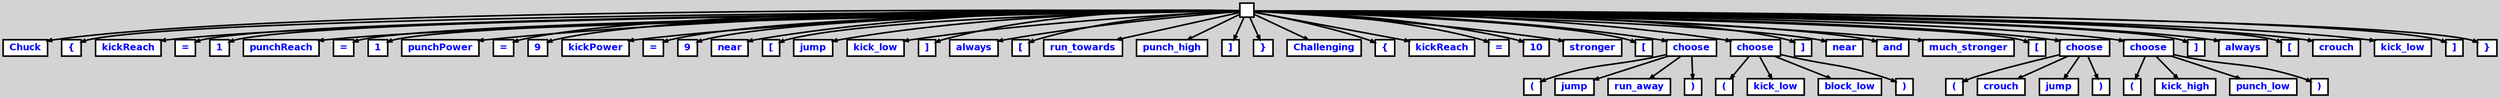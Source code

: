digraph {

	ordering=out;
	ranksep=.4;
	bgcolor="lightgrey"; node [shape=box, fixedsize=false, fontsize=12, fontname="Helvetica-bold", fontcolor="blue"
		width=.25, height=.25, color="black", fillcolor="white", style="filled, solid, bold"];
	edge [arrowsize=.5, color="black", style="bold"]

  n0 [label=""];
  n1 [label="Chuck"];
  n2 [label="{"];
  n3 [label="kickReach"];
  n4 [label="="];
  n5 [label="1"];
  n6 [label="punchReach"];
  n7 [label="="];
  n8 [label="1"];
  n9 [label="punchPower"];
  n10 [label="="];
  n11 [label="9"];
  n12 [label="kickPower"];
  n13 [label="="];
  n14 [label="9"];
  n15 [label="near"];
  n16 [label="["];
  n17 [label="jump"];
  n18 [label="kick_low"];
  n19 [label="]"];
  n20 [label="always"];
  n21 [label="["];
  n22 [label="run_towards"];
  n23 [label="punch_high"];
  n24 [label="]"];
  n25 [label="}"];
  n26 [label="Challenging"];
  n27 [label="{"];
  n28 [label="kickReach"];
  n29 [label="="];
  n30 [label="10"];
  n31 [label="stronger"];
  n32 [label="["];
  n33 [label="choose"];
  n33 [label="choose"];
  n34 [label="("];
  n35 [label="jump"];
  n36 [label="run_away"];
  n37 [label=")"];
  n38 [label="choose"];
  n38 [label="choose"];
  n39 [label="("];
  n40 [label="kick_low"];
  n41 [label="block_low"];
  n42 [label=")"];
  n43 [label="]"];
  n44 [label="near"];
  n45 [label="and"];
  n46 [label="much_stronger"];
  n47 [label="["];
  n48 [label="choose"];
  n48 [label="choose"];
  n49 [label="("];
  n50 [label="crouch"];
  n51 [label="jump"];
  n52 [label=")"];
  n53 [label="choose"];
  n53 [label="choose"];
  n54 [label="("];
  n55 [label="kick_high"];
  n56 [label="punch_low"];
  n57 [label=")"];
  n58 [label="]"];
  n59 [label="always"];
  n60 [label="["];
  n61 [label="crouch"];
  n62 [label="kick_low"];
  n63 [label="]"];
  n64 [label="}"];

  n0 -> n1 // "" -> "Chuck"
  n0 -> n2 // "" -> "{"
  n0 -> n3 // "" -> "kickReach"
  n0 -> n4 // "" -> "="
  n0 -> n5 // "" -> "1"
  n0 -> n6 // "" -> "punchReach"
  n0 -> n7 // "" -> "="
  n0 -> n8 // "" -> "1"
  n0 -> n9 // "" -> "punchPower"
  n0 -> n10 // "" -> "="
  n0 -> n11 // "" -> "9"
  n0 -> n12 // "" -> "kickPower"
  n0 -> n13 // "" -> "="
  n0 -> n14 // "" -> "9"
  n0 -> n15 // "" -> "near"
  n0 -> n16 // "" -> "["
  n0 -> n17 // "" -> "jump"
  n0 -> n18 // "" -> "kick_low"
  n0 -> n19 // "" -> "]"
  n0 -> n20 // "" -> "always"
  n0 -> n21 // "" -> "["
  n0 -> n22 // "" -> "run_towards"
  n0 -> n23 // "" -> "punch_high"
  n0 -> n24 // "" -> "]"
  n0 -> n25 // "" -> "}"
  n0 -> n26 // "" -> "Challenging"
  n0 -> n27 // "" -> "{"
  n0 -> n28 // "" -> "kickReach"
  n0 -> n29 // "" -> "="
  n0 -> n30 // "" -> "10"
  n0 -> n31 // "" -> "stronger"
  n0 -> n32 // "" -> "["
  n0 -> n33 // "" -> "choose"
  n33 -> n34 // "choose" -> "("
  n33 -> n35 // "choose" -> "jump"
  n33 -> n36 // "choose" -> "run_away"
  n33 -> n37 // "choose" -> ")"
  n0 -> n38 // "" -> "choose"
  n38 -> n39 // "choose" -> "("
  n38 -> n40 // "choose" -> "kick_low"
  n38 -> n41 // "choose" -> "block_low"
  n38 -> n42 // "choose" -> ")"
  n0 -> n43 // "" -> "]"
  n0 -> n44 // "" -> "near"
  n0 -> n45 // "" -> "and"
  n0 -> n46 // "" -> "much_stronger"
  n0 -> n47 // "" -> "["
  n0 -> n48 // "" -> "choose"
  n48 -> n49 // "choose" -> "("
  n48 -> n50 // "choose" -> "crouch"
  n48 -> n51 // "choose" -> "jump"
  n48 -> n52 // "choose" -> ")"
  n0 -> n53 // "" -> "choose"
  n53 -> n54 // "choose" -> "("
  n53 -> n55 // "choose" -> "kick_high"
  n53 -> n56 // "choose" -> "punch_low"
  n53 -> n57 // "choose" -> ")"
  n0 -> n58 // "" -> "]"
  n0 -> n59 // "" -> "always"
  n0 -> n60 // "" -> "["
  n0 -> n61 // "" -> "crouch"
  n0 -> n62 // "" -> "kick_low"
  n0 -> n63 // "" -> "]"
  n0 -> n64 // "" -> "}"

}
